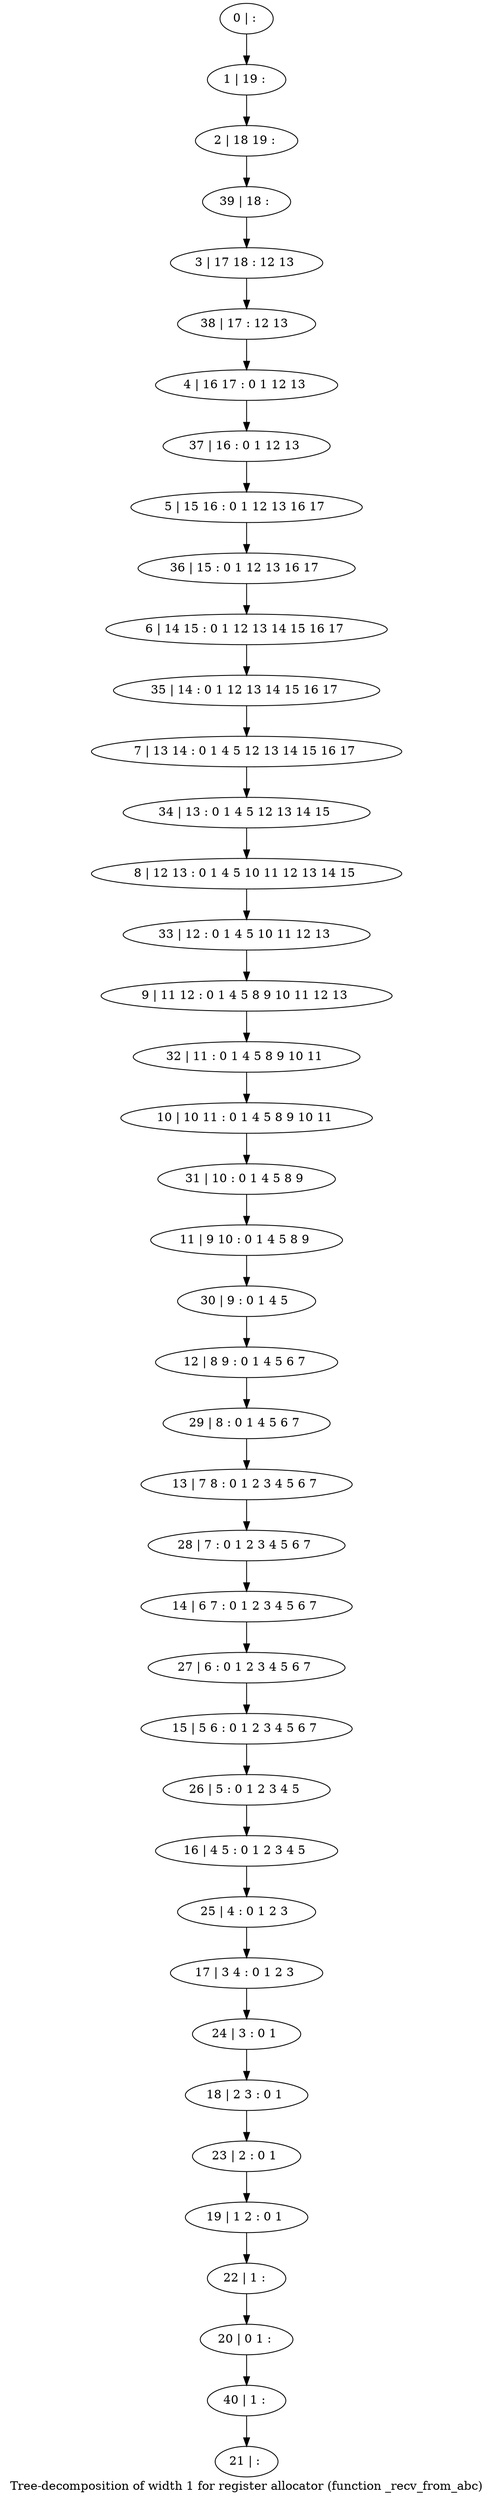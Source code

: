 digraph G {
graph [label="Tree-decomposition of width 1 for register allocator (function _recv_from_abc)"]
0[label="0 | : "];
1[label="1 | 19 : "];
2[label="2 | 18 19 : "];
3[label="3 | 17 18 : 12 13 "];
4[label="4 | 16 17 : 0 1 12 13 "];
5[label="5 | 15 16 : 0 1 12 13 16 17 "];
6[label="6 | 14 15 : 0 1 12 13 14 15 16 17 "];
7[label="7 | 13 14 : 0 1 4 5 12 13 14 15 16 17 "];
8[label="8 | 12 13 : 0 1 4 5 10 11 12 13 14 15 "];
9[label="9 | 11 12 : 0 1 4 5 8 9 10 11 12 13 "];
10[label="10 | 10 11 : 0 1 4 5 8 9 10 11 "];
11[label="11 | 9 10 : 0 1 4 5 8 9 "];
12[label="12 | 8 9 : 0 1 4 5 6 7 "];
13[label="13 | 7 8 : 0 1 2 3 4 5 6 7 "];
14[label="14 | 6 7 : 0 1 2 3 4 5 6 7 "];
15[label="15 | 5 6 : 0 1 2 3 4 5 6 7 "];
16[label="16 | 4 5 : 0 1 2 3 4 5 "];
17[label="17 | 3 4 : 0 1 2 3 "];
18[label="18 | 2 3 : 0 1 "];
19[label="19 | 1 2 : 0 1 "];
20[label="20 | 0 1 : "];
21[label="21 | : "];
22[label="22 | 1 : "];
23[label="23 | 2 : 0 1 "];
24[label="24 | 3 : 0 1 "];
25[label="25 | 4 : 0 1 2 3 "];
26[label="26 | 5 : 0 1 2 3 4 5 "];
27[label="27 | 6 : 0 1 2 3 4 5 6 7 "];
28[label="28 | 7 : 0 1 2 3 4 5 6 7 "];
29[label="29 | 8 : 0 1 4 5 6 7 "];
30[label="30 | 9 : 0 1 4 5 "];
31[label="31 | 10 : 0 1 4 5 8 9 "];
32[label="32 | 11 : 0 1 4 5 8 9 10 11 "];
33[label="33 | 12 : 0 1 4 5 10 11 12 13 "];
34[label="34 | 13 : 0 1 4 5 12 13 14 15 "];
35[label="35 | 14 : 0 1 12 13 14 15 16 17 "];
36[label="36 | 15 : 0 1 12 13 16 17 "];
37[label="37 | 16 : 0 1 12 13 "];
38[label="38 | 17 : 12 13 "];
39[label="39 | 18 : "];
40[label="40 | 1 : "];
0->1 ;
1->2 ;
22->20 ;
19->22 ;
23->19 ;
18->23 ;
24->18 ;
17->24 ;
25->17 ;
16->25 ;
26->16 ;
15->26 ;
27->15 ;
14->27 ;
28->14 ;
13->28 ;
29->13 ;
12->29 ;
30->12 ;
11->30 ;
31->11 ;
10->31 ;
32->10 ;
9->32 ;
33->9 ;
8->33 ;
34->8 ;
7->34 ;
35->7 ;
6->35 ;
36->6 ;
5->36 ;
37->5 ;
4->37 ;
38->4 ;
3->38 ;
39->3 ;
2->39 ;
40->21 ;
20->40 ;
}
